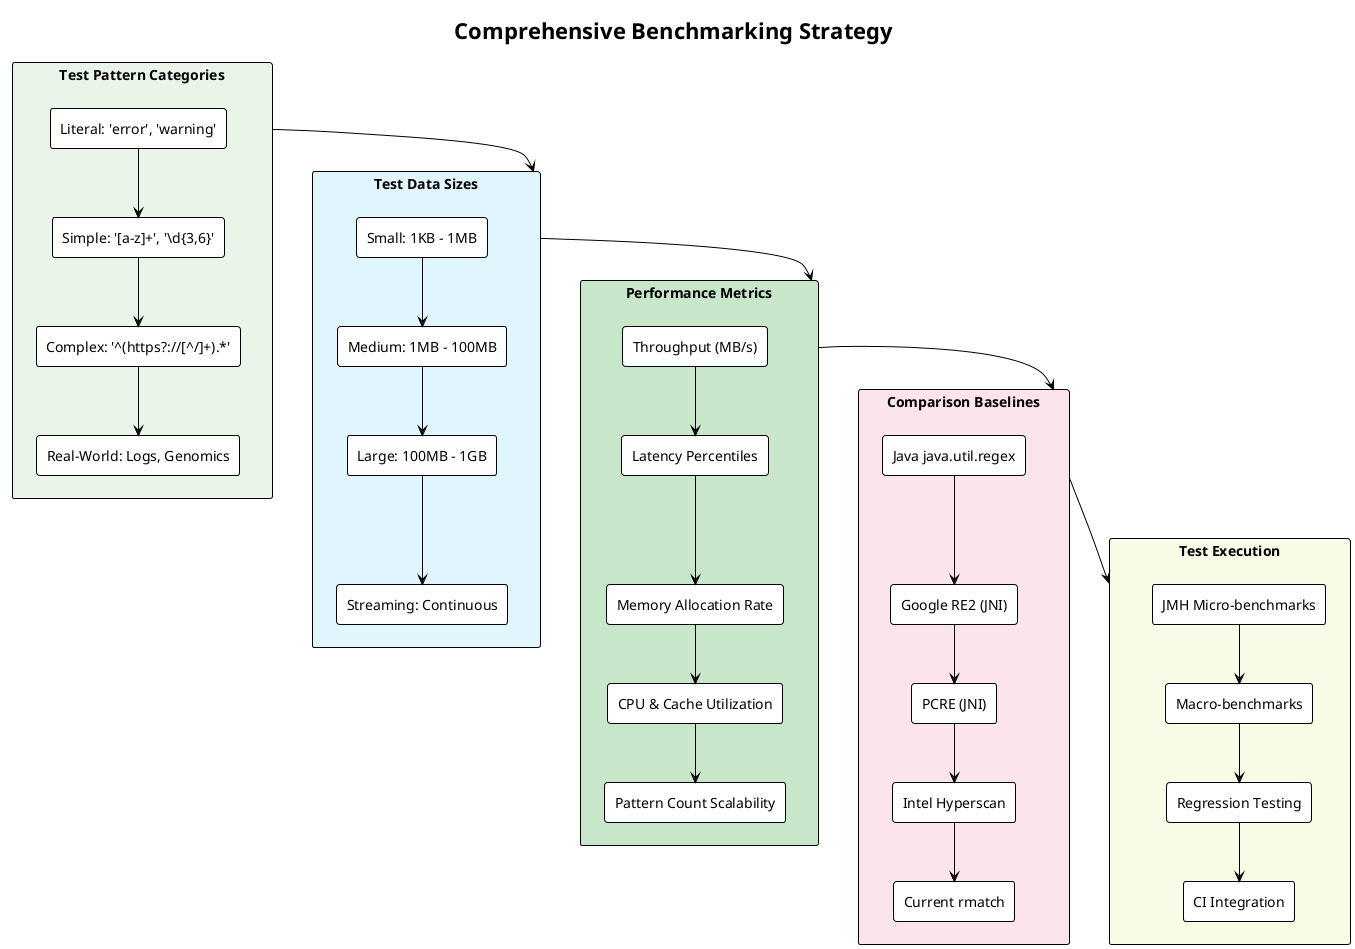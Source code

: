 @startuml
!theme plain
title Comprehensive Benchmarking Strategy

rectangle "Test Pattern Categories" as patterns #e8f5e8 {
  rectangle "Literal: 'error', 'warning'" as literals
  rectangle "Simple: '[a-z]+', '\d{3,6}'" as simple  
  rectangle "Complex: '^(https?://[^/]+).*'" as complex
  rectangle "Real-World: Logs, Genomics" as realworld
}

literals --> simple
simple --> complex  
complex --> realworld

rectangle "Test Data Sizes" as datasizes #e1f5fe {
  rectangle "Small: 1KB - 1MB" as small
  rectangle "Medium: 1MB - 100MB" as medium
  rectangle "Large: 100MB - 1GB" as large
  rectangle "Streaming: Continuous" as streaming
}

small --> medium
medium --> large
large --> streaming

rectangle "Performance Metrics" as metrics #c8e6c9 {
  rectangle "Throughput (MB/s)" as throughput
  rectangle "Latency Percentiles" as latency
  rectangle "Memory Allocation Rate" as memory
  rectangle "CPU & Cache Utilization" as cpu
  rectangle "Pattern Count Scalability" as scalability
}

throughput --> latency
latency --> memory
memory --> cpu
cpu --> scalability

rectangle "Comparison Baselines" as baselines #fce4ec {
  rectangle "Java java.util.regex" as java
  rectangle "Google RE2 (JNI)" as re2
  rectangle "PCRE (JNI)" as pcre
  rectangle "Intel Hyperscan" as hyperscan
  rectangle "Current rmatch" as current
}

java --> re2
re2 --> pcre
pcre --> hyperscan
hyperscan --> current

rectangle "Test Execution" as execution #f9fbe7 {
  rectangle "JMH Micro-benchmarks" as jmh
  rectangle "Macro-benchmarks" as macro
  rectangle "Regression Testing" as regression
  rectangle "CI Integration" as ci
}

jmh --> macro
macro --> regression
regression --> ci

patterns --> datasizes
datasizes --> metrics
metrics --> baselines
baselines --> execution

@enduml